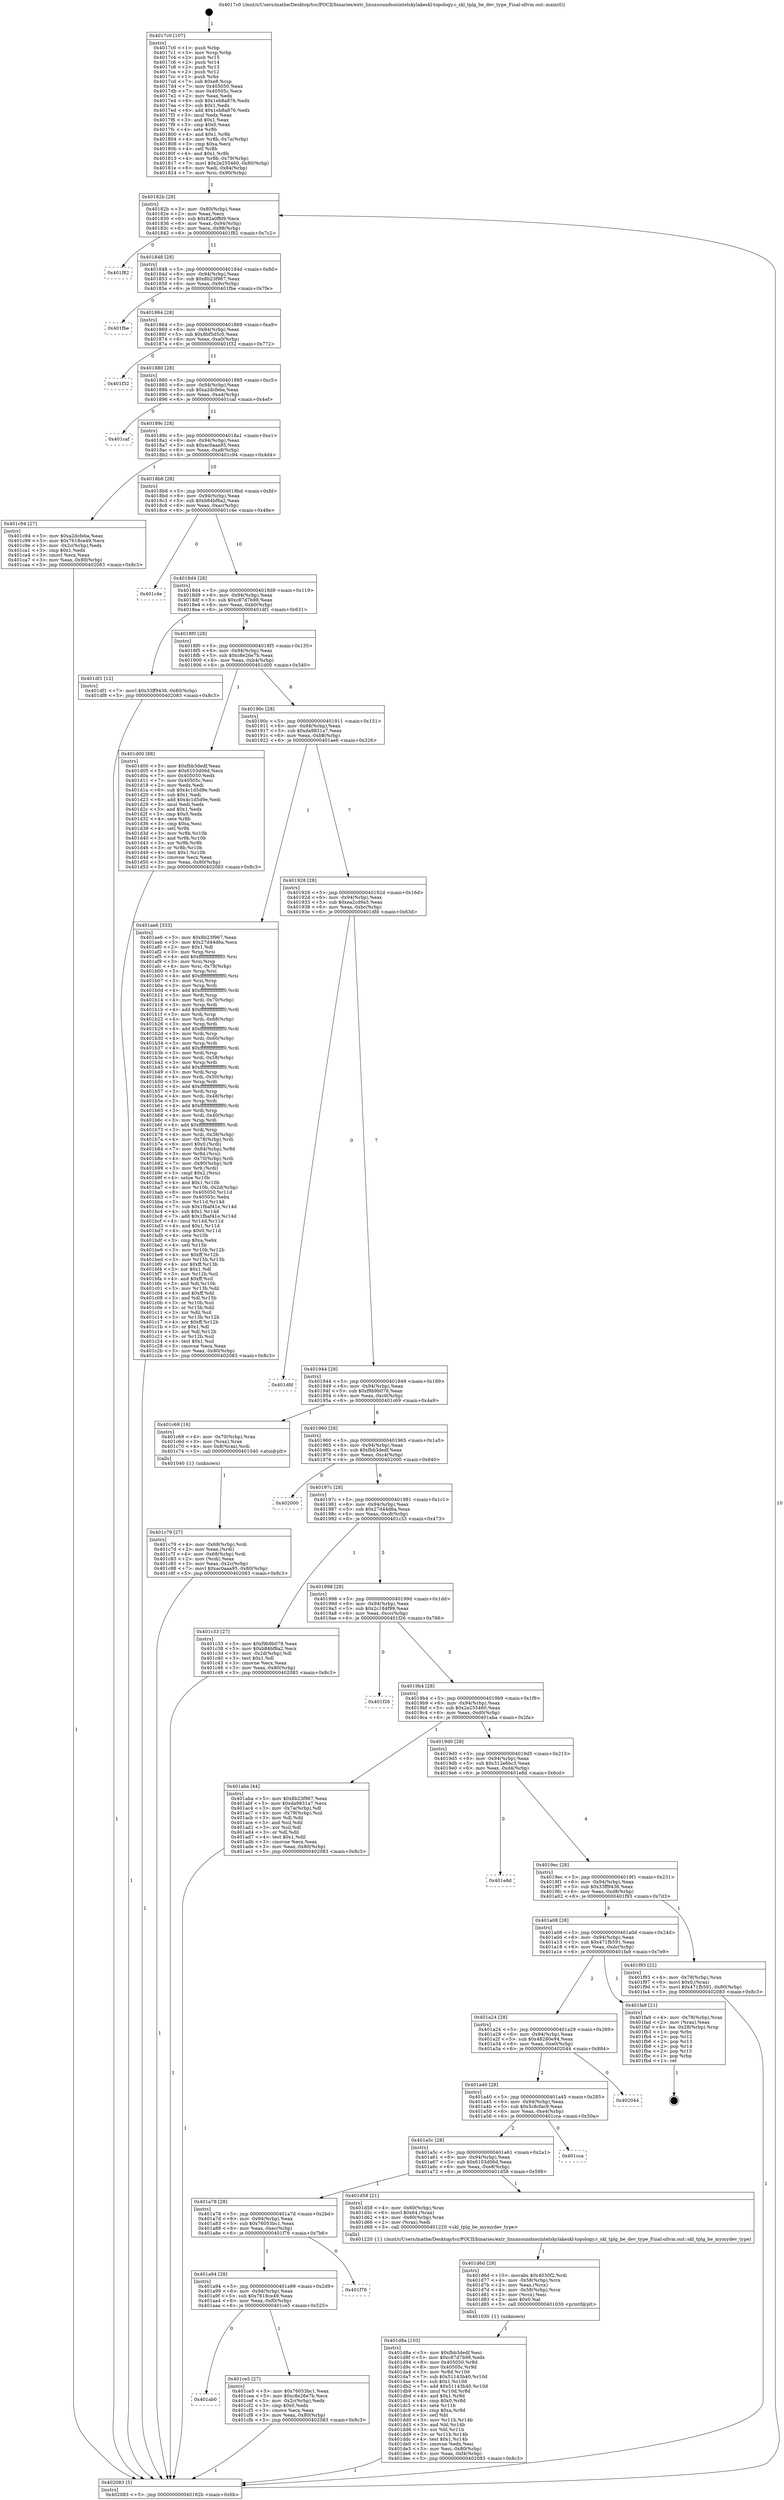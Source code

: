 digraph "0x4017c0" {
  label = "0x4017c0 (/mnt/c/Users/mathe/Desktop/tcc/POCII/binaries/extr_linuxsoundsocintelskylakeskl-topology.c_skl_tplg_be_dev_type_Final-ollvm.out::main(0))"
  labelloc = "t"
  node[shape=record]

  Entry [label="",width=0.3,height=0.3,shape=circle,fillcolor=black,style=filled]
  "0x40182b" [label="{
     0x40182b [29]\l
     | [instrs]\l
     &nbsp;&nbsp;0x40182b \<+3\>: mov -0x80(%rbp),%eax\l
     &nbsp;&nbsp;0x40182e \<+2\>: mov %eax,%ecx\l
     &nbsp;&nbsp;0x401830 \<+6\>: sub $0x82a0ffd9,%ecx\l
     &nbsp;&nbsp;0x401836 \<+6\>: mov %eax,-0x94(%rbp)\l
     &nbsp;&nbsp;0x40183c \<+6\>: mov %ecx,-0x98(%rbp)\l
     &nbsp;&nbsp;0x401842 \<+6\>: je 0000000000401f82 \<main+0x7c2\>\l
  }"]
  "0x401f82" [label="{
     0x401f82\l
  }", style=dashed]
  "0x401848" [label="{
     0x401848 [28]\l
     | [instrs]\l
     &nbsp;&nbsp;0x401848 \<+5\>: jmp 000000000040184d \<main+0x8d\>\l
     &nbsp;&nbsp;0x40184d \<+6\>: mov -0x94(%rbp),%eax\l
     &nbsp;&nbsp;0x401853 \<+5\>: sub $0x8b23f967,%eax\l
     &nbsp;&nbsp;0x401858 \<+6\>: mov %eax,-0x9c(%rbp)\l
     &nbsp;&nbsp;0x40185e \<+6\>: je 0000000000401fbe \<main+0x7fe\>\l
  }"]
  Exit [label="",width=0.3,height=0.3,shape=circle,fillcolor=black,style=filled,peripheries=2]
  "0x401fbe" [label="{
     0x401fbe\l
  }", style=dashed]
  "0x401864" [label="{
     0x401864 [28]\l
     | [instrs]\l
     &nbsp;&nbsp;0x401864 \<+5\>: jmp 0000000000401869 \<main+0xa9\>\l
     &nbsp;&nbsp;0x401869 \<+6\>: mov -0x94(%rbp),%eax\l
     &nbsp;&nbsp;0x40186f \<+5\>: sub $0x8bf5d5c0,%eax\l
     &nbsp;&nbsp;0x401874 \<+6\>: mov %eax,-0xa0(%rbp)\l
     &nbsp;&nbsp;0x40187a \<+6\>: je 0000000000401f32 \<main+0x772\>\l
  }"]
  "0x401d8a" [label="{
     0x401d8a [103]\l
     | [instrs]\l
     &nbsp;&nbsp;0x401d8a \<+5\>: mov $0xfbb3dedf,%esi\l
     &nbsp;&nbsp;0x401d8f \<+5\>: mov $0xc87d7b98,%edx\l
     &nbsp;&nbsp;0x401d94 \<+8\>: mov 0x405050,%r8d\l
     &nbsp;&nbsp;0x401d9c \<+8\>: mov 0x40505c,%r9d\l
     &nbsp;&nbsp;0x401da4 \<+3\>: mov %r8d,%r10d\l
     &nbsp;&nbsp;0x401da7 \<+7\>: sub $0x51143b40,%r10d\l
     &nbsp;&nbsp;0x401dae \<+4\>: sub $0x1,%r10d\l
     &nbsp;&nbsp;0x401db2 \<+7\>: add $0x51143b40,%r10d\l
     &nbsp;&nbsp;0x401db9 \<+4\>: imul %r10d,%r8d\l
     &nbsp;&nbsp;0x401dbd \<+4\>: and $0x1,%r8d\l
     &nbsp;&nbsp;0x401dc1 \<+4\>: cmp $0x0,%r8d\l
     &nbsp;&nbsp;0x401dc5 \<+4\>: sete %r11b\l
     &nbsp;&nbsp;0x401dc9 \<+4\>: cmp $0xa,%r9d\l
     &nbsp;&nbsp;0x401dcd \<+3\>: setl %bl\l
     &nbsp;&nbsp;0x401dd0 \<+3\>: mov %r11b,%r14b\l
     &nbsp;&nbsp;0x401dd3 \<+3\>: and %bl,%r14b\l
     &nbsp;&nbsp;0x401dd6 \<+3\>: xor %bl,%r11b\l
     &nbsp;&nbsp;0x401dd9 \<+3\>: or %r11b,%r14b\l
     &nbsp;&nbsp;0x401ddc \<+4\>: test $0x1,%r14b\l
     &nbsp;&nbsp;0x401de0 \<+3\>: cmovne %edx,%esi\l
     &nbsp;&nbsp;0x401de3 \<+3\>: mov %esi,-0x80(%rbp)\l
     &nbsp;&nbsp;0x401de6 \<+6\>: mov %eax,-0xf4(%rbp)\l
     &nbsp;&nbsp;0x401dec \<+5\>: jmp 0000000000402083 \<main+0x8c3\>\l
  }"]
  "0x401f32" [label="{
     0x401f32\l
  }", style=dashed]
  "0x401880" [label="{
     0x401880 [28]\l
     | [instrs]\l
     &nbsp;&nbsp;0x401880 \<+5\>: jmp 0000000000401885 \<main+0xc5\>\l
     &nbsp;&nbsp;0x401885 \<+6\>: mov -0x94(%rbp),%eax\l
     &nbsp;&nbsp;0x40188b \<+5\>: sub $0xa2dcfeba,%eax\l
     &nbsp;&nbsp;0x401890 \<+6\>: mov %eax,-0xa4(%rbp)\l
     &nbsp;&nbsp;0x401896 \<+6\>: je 0000000000401caf \<main+0x4ef\>\l
  }"]
  "0x401d6d" [label="{
     0x401d6d [29]\l
     | [instrs]\l
     &nbsp;&nbsp;0x401d6d \<+10\>: movabs $0x4030f2,%rdi\l
     &nbsp;&nbsp;0x401d77 \<+4\>: mov -0x58(%rbp),%rcx\l
     &nbsp;&nbsp;0x401d7b \<+2\>: mov %eax,(%rcx)\l
     &nbsp;&nbsp;0x401d7d \<+4\>: mov -0x58(%rbp),%rcx\l
     &nbsp;&nbsp;0x401d81 \<+2\>: mov (%rcx),%esi\l
     &nbsp;&nbsp;0x401d83 \<+2\>: mov $0x0,%al\l
     &nbsp;&nbsp;0x401d85 \<+5\>: call 0000000000401030 \<printf@plt\>\l
     | [calls]\l
     &nbsp;&nbsp;0x401030 \{1\} (unknown)\l
  }"]
  "0x401caf" [label="{
     0x401caf\l
  }", style=dashed]
  "0x40189c" [label="{
     0x40189c [28]\l
     | [instrs]\l
     &nbsp;&nbsp;0x40189c \<+5\>: jmp 00000000004018a1 \<main+0xe1\>\l
     &nbsp;&nbsp;0x4018a1 \<+6\>: mov -0x94(%rbp),%eax\l
     &nbsp;&nbsp;0x4018a7 \<+5\>: sub $0xac0aaa95,%eax\l
     &nbsp;&nbsp;0x4018ac \<+6\>: mov %eax,-0xa8(%rbp)\l
     &nbsp;&nbsp;0x4018b2 \<+6\>: je 0000000000401c94 \<main+0x4d4\>\l
  }"]
  "0x401ab0" [label="{
     0x401ab0\l
  }", style=dashed]
  "0x401c94" [label="{
     0x401c94 [27]\l
     | [instrs]\l
     &nbsp;&nbsp;0x401c94 \<+5\>: mov $0xa2dcfeba,%eax\l
     &nbsp;&nbsp;0x401c99 \<+5\>: mov $0x7618ce49,%ecx\l
     &nbsp;&nbsp;0x401c9e \<+3\>: mov -0x2c(%rbp),%edx\l
     &nbsp;&nbsp;0x401ca1 \<+3\>: cmp $0x1,%edx\l
     &nbsp;&nbsp;0x401ca4 \<+3\>: cmovl %ecx,%eax\l
     &nbsp;&nbsp;0x401ca7 \<+3\>: mov %eax,-0x80(%rbp)\l
     &nbsp;&nbsp;0x401caa \<+5\>: jmp 0000000000402083 \<main+0x8c3\>\l
  }"]
  "0x4018b8" [label="{
     0x4018b8 [28]\l
     | [instrs]\l
     &nbsp;&nbsp;0x4018b8 \<+5\>: jmp 00000000004018bd \<main+0xfd\>\l
     &nbsp;&nbsp;0x4018bd \<+6\>: mov -0x94(%rbp),%eax\l
     &nbsp;&nbsp;0x4018c3 \<+5\>: sub $0xb84bf8a2,%eax\l
     &nbsp;&nbsp;0x4018c8 \<+6\>: mov %eax,-0xac(%rbp)\l
     &nbsp;&nbsp;0x4018ce \<+6\>: je 0000000000401c4e \<main+0x48e\>\l
  }"]
  "0x401ce5" [label="{
     0x401ce5 [27]\l
     | [instrs]\l
     &nbsp;&nbsp;0x401ce5 \<+5\>: mov $0x76053bc1,%eax\l
     &nbsp;&nbsp;0x401cea \<+5\>: mov $0xc8e26e7b,%ecx\l
     &nbsp;&nbsp;0x401cef \<+3\>: mov -0x2c(%rbp),%edx\l
     &nbsp;&nbsp;0x401cf2 \<+3\>: cmp $0x0,%edx\l
     &nbsp;&nbsp;0x401cf5 \<+3\>: cmove %ecx,%eax\l
     &nbsp;&nbsp;0x401cf8 \<+3\>: mov %eax,-0x80(%rbp)\l
     &nbsp;&nbsp;0x401cfb \<+5\>: jmp 0000000000402083 \<main+0x8c3\>\l
  }"]
  "0x401c4e" [label="{
     0x401c4e\l
  }", style=dashed]
  "0x4018d4" [label="{
     0x4018d4 [28]\l
     | [instrs]\l
     &nbsp;&nbsp;0x4018d4 \<+5\>: jmp 00000000004018d9 \<main+0x119\>\l
     &nbsp;&nbsp;0x4018d9 \<+6\>: mov -0x94(%rbp),%eax\l
     &nbsp;&nbsp;0x4018df \<+5\>: sub $0xc87d7b98,%eax\l
     &nbsp;&nbsp;0x4018e4 \<+6\>: mov %eax,-0xb0(%rbp)\l
     &nbsp;&nbsp;0x4018ea \<+6\>: je 0000000000401df1 \<main+0x631\>\l
  }"]
  "0x401a94" [label="{
     0x401a94 [28]\l
     | [instrs]\l
     &nbsp;&nbsp;0x401a94 \<+5\>: jmp 0000000000401a99 \<main+0x2d9\>\l
     &nbsp;&nbsp;0x401a99 \<+6\>: mov -0x94(%rbp),%eax\l
     &nbsp;&nbsp;0x401a9f \<+5\>: sub $0x7618ce49,%eax\l
     &nbsp;&nbsp;0x401aa4 \<+6\>: mov %eax,-0xf0(%rbp)\l
     &nbsp;&nbsp;0x401aaa \<+6\>: je 0000000000401ce5 \<main+0x525\>\l
  }"]
  "0x401df1" [label="{
     0x401df1 [12]\l
     | [instrs]\l
     &nbsp;&nbsp;0x401df1 \<+7\>: movl $0x33ff9436,-0x80(%rbp)\l
     &nbsp;&nbsp;0x401df8 \<+5\>: jmp 0000000000402083 \<main+0x8c3\>\l
  }"]
  "0x4018f0" [label="{
     0x4018f0 [28]\l
     | [instrs]\l
     &nbsp;&nbsp;0x4018f0 \<+5\>: jmp 00000000004018f5 \<main+0x135\>\l
     &nbsp;&nbsp;0x4018f5 \<+6\>: mov -0x94(%rbp),%eax\l
     &nbsp;&nbsp;0x4018fb \<+5\>: sub $0xc8e26e7b,%eax\l
     &nbsp;&nbsp;0x401900 \<+6\>: mov %eax,-0xb4(%rbp)\l
     &nbsp;&nbsp;0x401906 \<+6\>: je 0000000000401d00 \<main+0x540\>\l
  }"]
  "0x401f76" [label="{
     0x401f76\l
  }", style=dashed]
  "0x401d00" [label="{
     0x401d00 [88]\l
     | [instrs]\l
     &nbsp;&nbsp;0x401d00 \<+5\>: mov $0xfbb3dedf,%eax\l
     &nbsp;&nbsp;0x401d05 \<+5\>: mov $0x6103d06d,%ecx\l
     &nbsp;&nbsp;0x401d0a \<+7\>: mov 0x405050,%edx\l
     &nbsp;&nbsp;0x401d11 \<+7\>: mov 0x40505c,%esi\l
     &nbsp;&nbsp;0x401d18 \<+2\>: mov %edx,%edi\l
     &nbsp;&nbsp;0x401d1a \<+6\>: sub $0x4c1d5d9e,%edi\l
     &nbsp;&nbsp;0x401d20 \<+3\>: sub $0x1,%edi\l
     &nbsp;&nbsp;0x401d23 \<+6\>: add $0x4c1d5d9e,%edi\l
     &nbsp;&nbsp;0x401d29 \<+3\>: imul %edi,%edx\l
     &nbsp;&nbsp;0x401d2c \<+3\>: and $0x1,%edx\l
     &nbsp;&nbsp;0x401d2f \<+3\>: cmp $0x0,%edx\l
     &nbsp;&nbsp;0x401d32 \<+4\>: sete %r8b\l
     &nbsp;&nbsp;0x401d36 \<+3\>: cmp $0xa,%esi\l
     &nbsp;&nbsp;0x401d39 \<+4\>: setl %r9b\l
     &nbsp;&nbsp;0x401d3d \<+3\>: mov %r8b,%r10b\l
     &nbsp;&nbsp;0x401d40 \<+3\>: and %r9b,%r10b\l
     &nbsp;&nbsp;0x401d43 \<+3\>: xor %r9b,%r8b\l
     &nbsp;&nbsp;0x401d46 \<+3\>: or %r8b,%r10b\l
     &nbsp;&nbsp;0x401d49 \<+4\>: test $0x1,%r10b\l
     &nbsp;&nbsp;0x401d4d \<+3\>: cmovne %ecx,%eax\l
     &nbsp;&nbsp;0x401d50 \<+3\>: mov %eax,-0x80(%rbp)\l
     &nbsp;&nbsp;0x401d53 \<+5\>: jmp 0000000000402083 \<main+0x8c3\>\l
  }"]
  "0x40190c" [label="{
     0x40190c [28]\l
     | [instrs]\l
     &nbsp;&nbsp;0x40190c \<+5\>: jmp 0000000000401911 \<main+0x151\>\l
     &nbsp;&nbsp;0x401911 \<+6\>: mov -0x94(%rbp),%eax\l
     &nbsp;&nbsp;0x401917 \<+5\>: sub $0xda9831a7,%eax\l
     &nbsp;&nbsp;0x40191c \<+6\>: mov %eax,-0xb8(%rbp)\l
     &nbsp;&nbsp;0x401922 \<+6\>: je 0000000000401ae6 \<main+0x326\>\l
  }"]
  "0x401a78" [label="{
     0x401a78 [28]\l
     | [instrs]\l
     &nbsp;&nbsp;0x401a78 \<+5\>: jmp 0000000000401a7d \<main+0x2bd\>\l
     &nbsp;&nbsp;0x401a7d \<+6\>: mov -0x94(%rbp),%eax\l
     &nbsp;&nbsp;0x401a83 \<+5\>: sub $0x76053bc1,%eax\l
     &nbsp;&nbsp;0x401a88 \<+6\>: mov %eax,-0xec(%rbp)\l
     &nbsp;&nbsp;0x401a8e \<+6\>: je 0000000000401f76 \<main+0x7b6\>\l
  }"]
  "0x401ae6" [label="{
     0x401ae6 [333]\l
     | [instrs]\l
     &nbsp;&nbsp;0x401ae6 \<+5\>: mov $0x8b23f967,%eax\l
     &nbsp;&nbsp;0x401aeb \<+5\>: mov $0x27d44d6a,%ecx\l
     &nbsp;&nbsp;0x401af0 \<+2\>: mov $0x1,%dl\l
     &nbsp;&nbsp;0x401af2 \<+3\>: mov %rsp,%rsi\l
     &nbsp;&nbsp;0x401af5 \<+4\>: add $0xfffffffffffffff0,%rsi\l
     &nbsp;&nbsp;0x401af9 \<+3\>: mov %rsi,%rsp\l
     &nbsp;&nbsp;0x401afc \<+4\>: mov %rsi,-0x78(%rbp)\l
     &nbsp;&nbsp;0x401b00 \<+3\>: mov %rsp,%rsi\l
     &nbsp;&nbsp;0x401b03 \<+4\>: add $0xfffffffffffffff0,%rsi\l
     &nbsp;&nbsp;0x401b07 \<+3\>: mov %rsi,%rsp\l
     &nbsp;&nbsp;0x401b0a \<+3\>: mov %rsp,%rdi\l
     &nbsp;&nbsp;0x401b0d \<+4\>: add $0xfffffffffffffff0,%rdi\l
     &nbsp;&nbsp;0x401b11 \<+3\>: mov %rdi,%rsp\l
     &nbsp;&nbsp;0x401b14 \<+4\>: mov %rdi,-0x70(%rbp)\l
     &nbsp;&nbsp;0x401b18 \<+3\>: mov %rsp,%rdi\l
     &nbsp;&nbsp;0x401b1b \<+4\>: add $0xfffffffffffffff0,%rdi\l
     &nbsp;&nbsp;0x401b1f \<+3\>: mov %rdi,%rsp\l
     &nbsp;&nbsp;0x401b22 \<+4\>: mov %rdi,-0x68(%rbp)\l
     &nbsp;&nbsp;0x401b26 \<+3\>: mov %rsp,%rdi\l
     &nbsp;&nbsp;0x401b29 \<+4\>: add $0xfffffffffffffff0,%rdi\l
     &nbsp;&nbsp;0x401b2d \<+3\>: mov %rdi,%rsp\l
     &nbsp;&nbsp;0x401b30 \<+4\>: mov %rdi,-0x60(%rbp)\l
     &nbsp;&nbsp;0x401b34 \<+3\>: mov %rsp,%rdi\l
     &nbsp;&nbsp;0x401b37 \<+4\>: add $0xfffffffffffffff0,%rdi\l
     &nbsp;&nbsp;0x401b3b \<+3\>: mov %rdi,%rsp\l
     &nbsp;&nbsp;0x401b3e \<+4\>: mov %rdi,-0x58(%rbp)\l
     &nbsp;&nbsp;0x401b42 \<+3\>: mov %rsp,%rdi\l
     &nbsp;&nbsp;0x401b45 \<+4\>: add $0xfffffffffffffff0,%rdi\l
     &nbsp;&nbsp;0x401b49 \<+3\>: mov %rdi,%rsp\l
     &nbsp;&nbsp;0x401b4c \<+4\>: mov %rdi,-0x50(%rbp)\l
     &nbsp;&nbsp;0x401b50 \<+3\>: mov %rsp,%rdi\l
     &nbsp;&nbsp;0x401b53 \<+4\>: add $0xfffffffffffffff0,%rdi\l
     &nbsp;&nbsp;0x401b57 \<+3\>: mov %rdi,%rsp\l
     &nbsp;&nbsp;0x401b5a \<+4\>: mov %rdi,-0x48(%rbp)\l
     &nbsp;&nbsp;0x401b5e \<+3\>: mov %rsp,%rdi\l
     &nbsp;&nbsp;0x401b61 \<+4\>: add $0xfffffffffffffff0,%rdi\l
     &nbsp;&nbsp;0x401b65 \<+3\>: mov %rdi,%rsp\l
     &nbsp;&nbsp;0x401b68 \<+4\>: mov %rdi,-0x40(%rbp)\l
     &nbsp;&nbsp;0x401b6c \<+3\>: mov %rsp,%rdi\l
     &nbsp;&nbsp;0x401b6f \<+4\>: add $0xfffffffffffffff0,%rdi\l
     &nbsp;&nbsp;0x401b73 \<+3\>: mov %rdi,%rsp\l
     &nbsp;&nbsp;0x401b76 \<+4\>: mov %rdi,-0x38(%rbp)\l
     &nbsp;&nbsp;0x401b7a \<+4\>: mov -0x78(%rbp),%rdi\l
     &nbsp;&nbsp;0x401b7e \<+6\>: movl $0x0,(%rdi)\l
     &nbsp;&nbsp;0x401b84 \<+7\>: mov -0x84(%rbp),%r8d\l
     &nbsp;&nbsp;0x401b8b \<+3\>: mov %r8d,(%rsi)\l
     &nbsp;&nbsp;0x401b8e \<+4\>: mov -0x70(%rbp),%rdi\l
     &nbsp;&nbsp;0x401b92 \<+7\>: mov -0x90(%rbp),%r9\l
     &nbsp;&nbsp;0x401b99 \<+3\>: mov %r9,(%rdi)\l
     &nbsp;&nbsp;0x401b9c \<+3\>: cmpl $0x2,(%rsi)\l
     &nbsp;&nbsp;0x401b9f \<+4\>: setne %r10b\l
     &nbsp;&nbsp;0x401ba3 \<+4\>: and $0x1,%r10b\l
     &nbsp;&nbsp;0x401ba7 \<+4\>: mov %r10b,-0x2d(%rbp)\l
     &nbsp;&nbsp;0x401bab \<+8\>: mov 0x405050,%r11d\l
     &nbsp;&nbsp;0x401bb3 \<+7\>: mov 0x40505c,%ebx\l
     &nbsp;&nbsp;0x401bba \<+3\>: mov %r11d,%r14d\l
     &nbsp;&nbsp;0x401bbd \<+7\>: sub $0x1fbaf41e,%r14d\l
     &nbsp;&nbsp;0x401bc4 \<+4\>: sub $0x1,%r14d\l
     &nbsp;&nbsp;0x401bc8 \<+7\>: add $0x1fbaf41e,%r14d\l
     &nbsp;&nbsp;0x401bcf \<+4\>: imul %r14d,%r11d\l
     &nbsp;&nbsp;0x401bd3 \<+4\>: and $0x1,%r11d\l
     &nbsp;&nbsp;0x401bd7 \<+4\>: cmp $0x0,%r11d\l
     &nbsp;&nbsp;0x401bdb \<+4\>: sete %r10b\l
     &nbsp;&nbsp;0x401bdf \<+3\>: cmp $0xa,%ebx\l
     &nbsp;&nbsp;0x401be2 \<+4\>: setl %r15b\l
     &nbsp;&nbsp;0x401be6 \<+3\>: mov %r10b,%r12b\l
     &nbsp;&nbsp;0x401be9 \<+4\>: xor $0xff,%r12b\l
     &nbsp;&nbsp;0x401bed \<+3\>: mov %r15b,%r13b\l
     &nbsp;&nbsp;0x401bf0 \<+4\>: xor $0xff,%r13b\l
     &nbsp;&nbsp;0x401bf4 \<+3\>: xor $0x1,%dl\l
     &nbsp;&nbsp;0x401bf7 \<+3\>: mov %r12b,%sil\l
     &nbsp;&nbsp;0x401bfa \<+4\>: and $0xff,%sil\l
     &nbsp;&nbsp;0x401bfe \<+3\>: and %dl,%r10b\l
     &nbsp;&nbsp;0x401c01 \<+3\>: mov %r13b,%dil\l
     &nbsp;&nbsp;0x401c04 \<+4\>: and $0xff,%dil\l
     &nbsp;&nbsp;0x401c08 \<+3\>: and %dl,%r15b\l
     &nbsp;&nbsp;0x401c0b \<+3\>: or %r10b,%sil\l
     &nbsp;&nbsp;0x401c0e \<+3\>: or %r15b,%dil\l
     &nbsp;&nbsp;0x401c11 \<+3\>: xor %dil,%sil\l
     &nbsp;&nbsp;0x401c14 \<+3\>: or %r13b,%r12b\l
     &nbsp;&nbsp;0x401c17 \<+4\>: xor $0xff,%r12b\l
     &nbsp;&nbsp;0x401c1b \<+3\>: or $0x1,%dl\l
     &nbsp;&nbsp;0x401c1e \<+3\>: and %dl,%r12b\l
     &nbsp;&nbsp;0x401c21 \<+3\>: or %r12b,%sil\l
     &nbsp;&nbsp;0x401c24 \<+4\>: test $0x1,%sil\l
     &nbsp;&nbsp;0x401c28 \<+3\>: cmovne %ecx,%eax\l
     &nbsp;&nbsp;0x401c2b \<+3\>: mov %eax,-0x80(%rbp)\l
     &nbsp;&nbsp;0x401c2e \<+5\>: jmp 0000000000402083 \<main+0x8c3\>\l
  }"]
  "0x401928" [label="{
     0x401928 [28]\l
     | [instrs]\l
     &nbsp;&nbsp;0x401928 \<+5\>: jmp 000000000040192d \<main+0x16d\>\l
     &nbsp;&nbsp;0x40192d \<+6\>: mov -0x94(%rbp),%eax\l
     &nbsp;&nbsp;0x401933 \<+5\>: sub $0xea2cd9a5,%eax\l
     &nbsp;&nbsp;0x401938 \<+6\>: mov %eax,-0xbc(%rbp)\l
     &nbsp;&nbsp;0x40193e \<+6\>: je 0000000000401dfd \<main+0x63d\>\l
  }"]
  "0x401d58" [label="{
     0x401d58 [21]\l
     | [instrs]\l
     &nbsp;&nbsp;0x401d58 \<+4\>: mov -0x60(%rbp),%rax\l
     &nbsp;&nbsp;0x401d5c \<+6\>: movl $0x64,(%rax)\l
     &nbsp;&nbsp;0x401d62 \<+4\>: mov -0x60(%rbp),%rax\l
     &nbsp;&nbsp;0x401d66 \<+2\>: mov (%rax),%edi\l
     &nbsp;&nbsp;0x401d68 \<+5\>: call 0000000000401220 \<skl_tplg_be_mymydev_type\>\l
     | [calls]\l
     &nbsp;&nbsp;0x401220 \{1\} (/mnt/c/Users/mathe/Desktop/tcc/POCII/binaries/extr_linuxsoundsocintelskylakeskl-topology.c_skl_tplg_be_dev_type_Final-ollvm.out::skl_tplg_be_mymydev_type)\l
  }"]
  "0x401dfd" [label="{
     0x401dfd\l
  }", style=dashed]
  "0x401944" [label="{
     0x401944 [28]\l
     | [instrs]\l
     &nbsp;&nbsp;0x401944 \<+5\>: jmp 0000000000401949 \<main+0x189\>\l
     &nbsp;&nbsp;0x401949 \<+6\>: mov -0x94(%rbp),%eax\l
     &nbsp;&nbsp;0x40194f \<+5\>: sub $0xf9b9b078,%eax\l
     &nbsp;&nbsp;0x401954 \<+6\>: mov %eax,-0xc0(%rbp)\l
     &nbsp;&nbsp;0x40195a \<+6\>: je 0000000000401c69 \<main+0x4a9\>\l
  }"]
  "0x401a5c" [label="{
     0x401a5c [28]\l
     | [instrs]\l
     &nbsp;&nbsp;0x401a5c \<+5\>: jmp 0000000000401a61 \<main+0x2a1\>\l
     &nbsp;&nbsp;0x401a61 \<+6\>: mov -0x94(%rbp),%eax\l
     &nbsp;&nbsp;0x401a67 \<+5\>: sub $0x6103d06d,%eax\l
     &nbsp;&nbsp;0x401a6c \<+6\>: mov %eax,-0xe8(%rbp)\l
     &nbsp;&nbsp;0x401a72 \<+6\>: je 0000000000401d58 \<main+0x598\>\l
  }"]
  "0x401c69" [label="{
     0x401c69 [16]\l
     | [instrs]\l
     &nbsp;&nbsp;0x401c69 \<+4\>: mov -0x70(%rbp),%rax\l
     &nbsp;&nbsp;0x401c6d \<+3\>: mov (%rax),%rax\l
     &nbsp;&nbsp;0x401c70 \<+4\>: mov 0x8(%rax),%rdi\l
     &nbsp;&nbsp;0x401c74 \<+5\>: call 0000000000401040 \<atoi@plt\>\l
     | [calls]\l
     &nbsp;&nbsp;0x401040 \{1\} (unknown)\l
  }"]
  "0x401960" [label="{
     0x401960 [28]\l
     | [instrs]\l
     &nbsp;&nbsp;0x401960 \<+5\>: jmp 0000000000401965 \<main+0x1a5\>\l
     &nbsp;&nbsp;0x401965 \<+6\>: mov -0x94(%rbp),%eax\l
     &nbsp;&nbsp;0x40196b \<+5\>: sub $0xfbb3dedf,%eax\l
     &nbsp;&nbsp;0x401970 \<+6\>: mov %eax,-0xc4(%rbp)\l
     &nbsp;&nbsp;0x401976 \<+6\>: je 0000000000402000 \<main+0x840\>\l
  }"]
  "0x401cca" [label="{
     0x401cca\l
  }", style=dashed]
  "0x402000" [label="{
     0x402000\l
  }", style=dashed]
  "0x40197c" [label="{
     0x40197c [28]\l
     | [instrs]\l
     &nbsp;&nbsp;0x40197c \<+5\>: jmp 0000000000401981 \<main+0x1c1\>\l
     &nbsp;&nbsp;0x401981 \<+6\>: mov -0x94(%rbp),%eax\l
     &nbsp;&nbsp;0x401987 \<+5\>: sub $0x27d44d6a,%eax\l
     &nbsp;&nbsp;0x40198c \<+6\>: mov %eax,-0xc8(%rbp)\l
     &nbsp;&nbsp;0x401992 \<+6\>: je 0000000000401c33 \<main+0x473\>\l
  }"]
  "0x401a40" [label="{
     0x401a40 [28]\l
     | [instrs]\l
     &nbsp;&nbsp;0x401a40 \<+5\>: jmp 0000000000401a45 \<main+0x285\>\l
     &nbsp;&nbsp;0x401a45 \<+6\>: mov -0x94(%rbp),%eax\l
     &nbsp;&nbsp;0x401a4b \<+5\>: sub $0x5c8cfac9,%eax\l
     &nbsp;&nbsp;0x401a50 \<+6\>: mov %eax,-0xe4(%rbp)\l
     &nbsp;&nbsp;0x401a56 \<+6\>: je 0000000000401cca \<main+0x50a\>\l
  }"]
  "0x401c33" [label="{
     0x401c33 [27]\l
     | [instrs]\l
     &nbsp;&nbsp;0x401c33 \<+5\>: mov $0xf9b9b078,%eax\l
     &nbsp;&nbsp;0x401c38 \<+5\>: mov $0xb84bf8a2,%ecx\l
     &nbsp;&nbsp;0x401c3d \<+3\>: mov -0x2d(%rbp),%dl\l
     &nbsp;&nbsp;0x401c40 \<+3\>: test $0x1,%dl\l
     &nbsp;&nbsp;0x401c43 \<+3\>: cmovne %ecx,%eax\l
     &nbsp;&nbsp;0x401c46 \<+3\>: mov %eax,-0x80(%rbp)\l
     &nbsp;&nbsp;0x401c49 \<+5\>: jmp 0000000000402083 \<main+0x8c3\>\l
  }"]
  "0x401998" [label="{
     0x401998 [28]\l
     | [instrs]\l
     &nbsp;&nbsp;0x401998 \<+5\>: jmp 000000000040199d \<main+0x1dd\>\l
     &nbsp;&nbsp;0x40199d \<+6\>: mov -0x94(%rbp),%eax\l
     &nbsp;&nbsp;0x4019a3 \<+5\>: sub $0x2c184f99,%eax\l
     &nbsp;&nbsp;0x4019a8 \<+6\>: mov %eax,-0xcc(%rbp)\l
     &nbsp;&nbsp;0x4019ae \<+6\>: je 0000000000401f26 \<main+0x766\>\l
  }"]
  "0x402044" [label="{
     0x402044\l
  }", style=dashed]
  "0x401f26" [label="{
     0x401f26\l
  }", style=dashed]
  "0x4019b4" [label="{
     0x4019b4 [28]\l
     | [instrs]\l
     &nbsp;&nbsp;0x4019b4 \<+5\>: jmp 00000000004019b9 \<main+0x1f9\>\l
     &nbsp;&nbsp;0x4019b9 \<+6\>: mov -0x94(%rbp),%eax\l
     &nbsp;&nbsp;0x4019bf \<+5\>: sub $0x2e255460,%eax\l
     &nbsp;&nbsp;0x4019c4 \<+6\>: mov %eax,-0xd0(%rbp)\l
     &nbsp;&nbsp;0x4019ca \<+6\>: je 0000000000401aba \<main+0x2fa\>\l
  }"]
  "0x401a24" [label="{
     0x401a24 [28]\l
     | [instrs]\l
     &nbsp;&nbsp;0x401a24 \<+5\>: jmp 0000000000401a29 \<main+0x269\>\l
     &nbsp;&nbsp;0x401a29 \<+6\>: mov -0x94(%rbp),%eax\l
     &nbsp;&nbsp;0x401a2f \<+5\>: sub $0x48280e94,%eax\l
     &nbsp;&nbsp;0x401a34 \<+6\>: mov %eax,-0xe0(%rbp)\l
     &nbsp;&nbsp;0x401a3a \<+6\>: je 0000000000402044 \<main+0x884\>\l
  }"]
  "0x401aba" [label="{
     0x401aba [44]\l
     | [instrs]\l
     &nbsp;&nbsp;0x401aba \<+5\>: mov $0x8b23f967,%eax\l
     &nbsp;&nbsp;0x401abf \<+5\>: mov $0xda9831a7,%ecx\l
     &nbsp;&nbsp;0x401ac4 \<+3\>: mov -0x7a(%rbp),%dl\l
     &nbsp;&nbsp;0x401ac7 \<+4\>: mov -0x79(%rbp),%sil\l
     &nbsp;&nbsp;0x401acb \<+3\>: mov %dl,%dil\l
     &nbsp;&nbsp;0x401ace \<+3\>: and %sil,%dil\l
     &nbsp;&nbsp;0x401ad1 \<+3\>: xor %sil,%dl\l
     &nbsp;&nbsp;0x401ad4 \<+3\>: or %dl,%dil\l
     &nbsp;&nbsp;0x401ad7 \<+4\>: test $0x1,%dil\l
     &nbsp;&nbsp;0x401adb \<+3\>: cmovne %ecx,%eax\l
     &nbsp;&nbsp;0x401ade \<+3\>: mov %eax,-0x80(%rbp)\l
     &nbsp;&nbsp;0x401ae1 \<+5\>: jmp 0000000000402083 \<main+0x8c3\>\l
  }"]
  "0x4019d0" [label="{
     0x4019d0 [28]\l
     | [instrs]\l
     &nbsp;&nbsp;0x4019d0 \<+5\>: jmp 00000000004019d5 \<main+0x215\>\l
     &nbsp;&nbsp;0x4019d5 \<+6\>: mov -0x94(%rbp),%eax\l
     &nbsp;&nbsp;0x4019db \<+5\>: sub $0x312e6bc3,%eax\l
     &nbsp;&nbsp;0x4019e0 \<+6\>: mov %eax,-0xd4(%rbp)\l
     &nbsp;&nbsp;0x4019e6 \<+6\>: je 0000000000401e8d \<main+0x6cd\>\l
  }"]
  "0x402083" [label="{
     0x402083 [5]\l
     | [instrs]\l
     &nbsp;&nbsp;0x402083 \<+5\>: jmp 000000000040182b \<main+0x6b\>\l
  }"]
  "0x4017c0" [label="{
     0x4017c0 [107]\l
     | [instrs]\l
     &nbsp;&nbsp;0x4017c0 \<+1\>: push %rbp\l
     &nbsp;&nbsp;0x4017c1 \<+3\>: mov %rsp,%rbp\l
     &nbsp;&nbsp;0x4017c4 \<+2\>: push %r15\l
     &nbsp;&nbsp;0x4017c6 \<+2\>: push %r14\l
     &nbsp;&nbsp;0x4017c8 \<+2\>: push %r13\l
     &nbsp;&nbsp;0x4017ca \<+2\>: push %r12\l
     &nbsp;&nbsp;0x4017cc \<+1\>: push %rbx\l
     &nbsp;&nbsp;0x4017cd \<+7\>: sub $0xe8,%rsp\l
     &nbsp;&nbsp;0x4017d4 \<+7\>: mov 0x405050,%eax\l
     &nbsp;&nbsp;0x4017db \<+7\>: mov 0x40505c,%ecx\l
     &nbsp;&nbsp;0x4017e2 \<+2\>: mov %eax,%edx\l
     &nbsp;&nbsp;0x4017e4 \<+6\>: sub $0x1eb8a876,%edx\l
     &nbsp;&nbsp;0x4017ea \<+3\>: sub $0x1,%edx\l
     &nbsp;&nbsp;0x4017ed \<+6\>: add $0x1eb8a876,%edx\l
     &nbsp;&nbsp;0x4017f3 \<+3\>: imul %edx,%eax\l
     &nbsp;&nbsp;0x4017f6 \<+3\>: and $0x1,%eax\l
     &nbsp;&nbsp;0x4017f9 \<+3\>: cmp $0x0,%eax\l
     &nbsp;&nbsp;0x4017fc \<+4\>: sete %r8b\l
     &nbsp;&nbsp;0x401800 \<+4\>: and $0x1,%r8b\l
     &nbsp;&nbsp;0x401804 \<+4\>: mov %r8b,-0x7a(%rbp)\l
     &nbsp;&nbsp;0x401808 \<+3\>: cmp $0xa,%ecx\l
     &nbsp;&nbsp;0x40180b \<+4\>: setl %r8b\l
     &nbsp;&nbsp;0x40180f \<+4\>: and $0x1,%r8b\l
     &nbsp;&nbsp;0x401813 \<+4\>: mov %r8b,-0x79(%rbp)\l
     &nbsp;&nbsp;0x401817 \<+7\>: movl $0x2e255460,-0x80(%rbp)\l
     &nbsp;&nbsp;0x40181e \<+6\>: mov %edi,-0x84(%rbp)\l
     &nbsp;&nbsp;0x401824 \<+7\>: mov %rsi,-0x90(%rbp)\l
  }"]
  "0x401fa9" [label="{
     0x401fa9 [21]\l
     | [instrs]\l
     &nbsp;&nbsp;0x401fa9 \<+4\>: mov -0x78(%rbp),%rax\l
     &nbsp;&nbsp;0x401fad \<+2\>: mov (%rax),%eax\l
     &nbsp;&nbsp;0x401faf \<+4\>: lea -0x28(%rbp),%rsp\l
     &nbsp;&nbsp;0x401fb3 \<+1\>: pop %rbx\l
     &nbsp;&nbsp;0x401fb4 \<+2\>: pop %r12\l
     &nbsp;&nbsp;0x401fb6 \<+2\>: pop %r13\l
     &nbsp;&nbsp;0x401fb8 \<+2\>: pop %r14\l
     &nbsp;&nbsp;0x401fba \<+2\>: pop %r15\l
     &nbsp;&nbsp;0x401fbc \<+1\>: pop %rbp\l
     &nbsp;&nbsp;0x401fbd \<+1\>: ret\l
  }"]
  "0x401c79" [label="{
     0x401c79 [27]\l
     | [instrs]\l
     &nbsp;&nbsp;0x401c79 \<+4\>: mov -0x68(%rbp),%rdi\l
     &nbsp;&nbsp;0x401c7d \<+2\>: mov %eax,(%rdi)\l
     &nbsp;&nbsp;0x401c7f \<+4\>: mov -0x68(%rbp),%rdi\l
     &nbsp;&nbsp;0x401c83 \<+2\>: mov (%rdi),%eax\l
     &nbsp;&nbsp;0x401c85 \<+3\>: mov %eax,-0x2c(%rbp)\l
     &nbsp;&nbsp;0x401c88 \<+7\>: movl $0xac0aaa95,-0x80(%rbp)\l
     &nbsp;&nbsp;0x401c8f \<+5\>: jmp 0000000000402083 \<main+0x8c3\>\l
  }"]
  "0x401a08" [label="{
     0x401a08 [28]\l
     | [instrs]\l
     &nbsp;&nbsp;0x401a08 \<+5\>: jmp 0000000000401a0d \<main+0x24d\>\l
     &nbsp;&nbsp;0x401a0d \<+6\>: mov -0x94(%rbp),%eax\l
     &nbsp;&nbsp;0x401a13 \<+5\>: sub $0x471fb591,%eax\l
     &nbsp;&nbsp;0x401a18 \<+6\>: mov %eax,-0xdc(%rbp)\l
     &nbsp;&nbsp;0x401a1e \<+6\>: je 0000000000401fa9 \<main+0x7e9\>\l
  }"]
  "0x401e8d" [label="{
     0x401e8d\l
  }", style=dashed]
  "0x4019ec" [label="{
     0x4019ec [28]\l
     | [instrs]\l
     &nbsp;&nbsp;0x4019ec \<+5\>: jmp 00000000004019f1 \<main+0x231\>\l
     &nbsp;&nbsp;0x4019f1 \<+6\>: mov -0x94(%rbp),%eax\l
     &nbsp;&nbsp;0x4019f7 \<+5\>: sub $0x33ff9436,%eax\l
     &nbsp;&nbsp;0x4019fc \<+6\>: mov %eax,-0xd8(%rbp)\l
     &nbsp;&nbsp;0x401a02 \<+6\>: je 0000000000401f93 \<main+0x7d3\>\l
  }"]
  "0x401f93" [label="{
     0x401f93 [22]\l
     | [instrs]\l
     &nbsp;&nbsp;0x401f93 \<+4\>: mov -0x78(%rbp),%rax\l
     &nbsp;&nbsp;0x401f97 \<+6\>: movl $0x0,(%rax)\l
     &nbsp;&nbsp;0x401f9d \<+7\>: movl $0x471fb591,-0x80(%rbp)\l
     &nbsp;&nbsp;0x401fa4 \<+5\>: jmp 0000000000402083 \<main+0x8c3\>\l
  }"]
  Entry -> "0x4017c0" [label=" 1"]
  "0x40182b" -> "0x401f82" [label=" 0"]
  "0x40182b" -> "0x401848" [label=" 11"]
  "0x401fa9" -> Exit [label=" 1"]
  "0x401848" -> "0x401fbe" [label=" 0"]
  "0x401848" -> "0x401864" [label=" 11"]
  "0x401f93" -> "0x402083" [label=" 1"]
  "0x401864" -> "0x401f32" [label=" 0"]
  "0x401864" -> "0x401880" [label=" 11"]
  "0x401df1" -> "0x402083" [label=" 1"]
  "0x401880" -> "0x401caf" [label=" 0"]
  "0x401880" -> "0x40189c" [label=" 11"]
  "0x401d8a" -> "0x402083" [label=" 1"]
  "0x40189c" -> "0x401c94" [label=" 1"]
  "0x40189c" -> "0x4018b8" [label=" 10"]
  "0x401d6d" -> "0x401d8a" [label=" 1"]
  "0x4018b8" -> "0x401c4e" [label=" 0"]
  "0x4018b8" -> "0x4018d4" [label=" 10"]
  "0x401d58" -> "0x401d6d" [label=" 1"]
  "0x4018d4" -> "0x401df1" [label=" 1"]
  "0x4018d4" -> "0x4018f0" [label=" 9"]
  "0x401ce5" -> "0x402083" [label=" 1"]
  "0x4018f0" -> "0x401d00" [label=" 1"]
  "0x4018f0" -> "0x40190c" [label=" 8"]
  "0x401a94" -> "0x401ab0" [label=" 0"]
  "0x40190c" -> "0x401ae6" [label=" 1"]
  "0x40190c" -> "0x401928" [label=" 7"]
  "0x401d00" -> "0x402083" [label=" 1"]
  "0x401928" -> "0x401dfd" [label=" 0"]
  "0x401928" -> "0x401944" [label=" 7"]
  "0x401a78" -> "0x401a94" [label=" 1"]
  "0x401944" -> "0x401c69" [label=" 1"]
  "0x401944" -> "0x401960" [label=" 6"]
  "0x401a94" -> "0x401ce5" [label=" 1"]
  "0x401960" -> "0x402000" [label=" 0"]
  "0x401960" -> "0x40197c" [label=" 6"]
  "0x401a5c" -> "0x401a78" [label=" 1"]
  "0x40197c" -> "0x401c33" [label=" 1"]
  "0x40197c" -> "0x401998" [label=" 5"]
  "0x401a78" -> "0x401f76" [label=" 0"]
  "0x401998" -> "0x401f26" [label=" 0"]
  "0x401998" -> "0x4019b4" [label=" 5"]
  "0x401a40" -> "0x401a5c" [label=" 2"]
  "0x4019b4" -> "0x401aba" [label=" 1"]
  "0x4019b4" -> "0x4019d0" [label=" 4"]
  "0x401aba" -> "0x402083" [label=" 1"]
  "0x4017c0" -> "0x40182b" [label=" 1"]
  "0x402083" -> "0x40182b" [label=" 10"]
  "0x401a5c" -> "0x401d58" [label=" 1"]
  "0x401ae6" -> "0x402083" [label=" 1"]
  "0x401c33" -> "0x402083" [label=" 1"]
  "0x401c69" -> "0x401c79" [label=" 1"]
  "0x401c79" -> "0x402083" [label=" 1"]
  "0x401c94" -> "0x402083" [label=" 1"]
  "0x401a24" -> "0x401a40" [label=" 2"]
  "0x4019d0" -> "0x401e8d" [label=" 0"]
  "0x4019d0" -> "0x4019ec" [label=" 4"]
  "0x401a40" -> "0x401cca" [label=" 0"]
  "0x4019ec" -> "0x401f93" [label=" 1"]
  "0x4019ec" -> "0x401a08" [label=" 3"]
  "0x401a24" -> "0x402044" [label=" 0"]
  "0x401a08" -> "0x401fa9" [label=" 1"]
  "0x401a08" -> "0x401a24" [label=" 2"]
}
